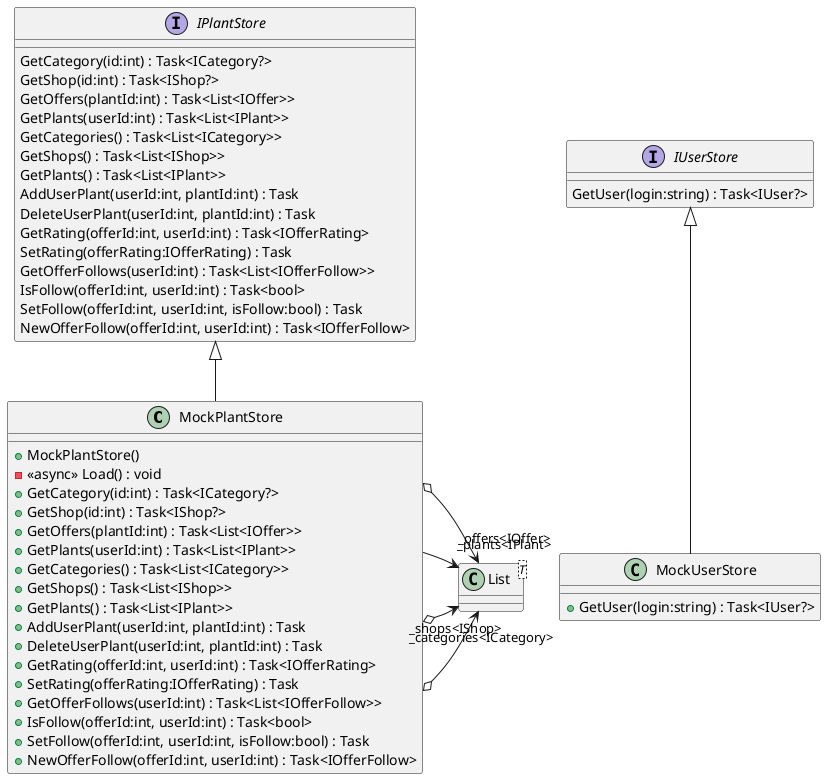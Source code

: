 ﻿@startuml
class MockPlantStore {
    + MockPlantStore()
    - <<async>> Load() : void
    + GetCategory(id:int) : Task<ICategory?>
    + GetShop(id:int) : Task<IShop?>
    + GetOffers(plantId:int) : Task<List<IOffer>>
    + GetPlants(userId:int) : Task<List<IPlant>>
    + GetCategories() : Task<List<ICategory>>
    + GetShops() : Task<List<IShop>>
    + GetPlants() : Task<List<IPlant>>
    + AddUserPlant(userId:int, plantId:int) : Task
    + DeleteUserPlant(userId:int, plantId:int) : Task
    + GetRating(offerId:int, userId:int) : Task<IOfferRating>
    + SetRating(offerRating:IOfferRating) : Task
    + GetOfferFollows(userId:int) : Task<List<IOfferFollow>>
    + IsFollow(offerId:int, userId:int) : Task<bool>
    + SetFollow(offerId:int, userId:int, isFollow:bool) : Task
    + NewOfferFollow(offerId:int, userId:int) : Task<IOfferFollow>
}
interface IPlantStore {
    GetCategory(id:int) : Task<ICategory?>
    GetShop(id:int) : Task<IShop?>
    GetOffers(plantId:int) : Task<List<IOffer>>
    GetPlants(userId:int) : Task<List<IPlant>>
    GetCategories() : Task<List<ICategory>>
    GetShops() : Task<List<IShop>>
    GetPlants() : Task<List<IPlant>>
    AddUserPlant(userId:int, plantId:int) : Task
    DeleteUserPlant(userId:int, plantId:int) : Task
    GetRating(offerId:int, userId:int) : Task<IOfferRating>
    SetRating(offerRating:IOfferRating) : Task
    GetOfferFollows(userId:int) : Task<List<IOfferFollow>>
    IsFollow(offerId:int, userId:int) : Task<bool>
    SetFollow(offerId:int, userId:int, isFollow:bool) : Task
    NewOfferFollow(offerId:int, userId:int) : Task<IOfferFollow>
}
class "List"<T> {
}
IPlantStore <|-- MockPlantStore
MockPlantStore o-> "_categories<ICategory>" "List"
MockPlantStore o-> "_shops<IShop>" "List"
MockPlantStore --> "_plants<IPlant>" "List"
MockPlantStore o-> "_offers<IOffer>" "List"
class MockUserStore {
    + GetUser(login:string) : Task<IUser?>
}
IUserStore <|-- MockUserStore
interface IUserStore {
    GetUser(login:string) : Task<IUser?>
}
@enduml